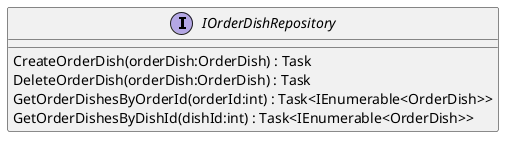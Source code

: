 @startuml
interface IOrderDishRepository {
    CreateOrderDish(orderDish:OrderDish) : Task
    DeleteOrderDish(orderDish:OrderDish) : Task
    GetOrderDishesByOrderId(orderId:int) : Task<IEnumerable<OrderDish>>
    GetOrderDishesByDishId(dishId:int) : Task<IEnumerable<OrderDish>>
}
@enduml
